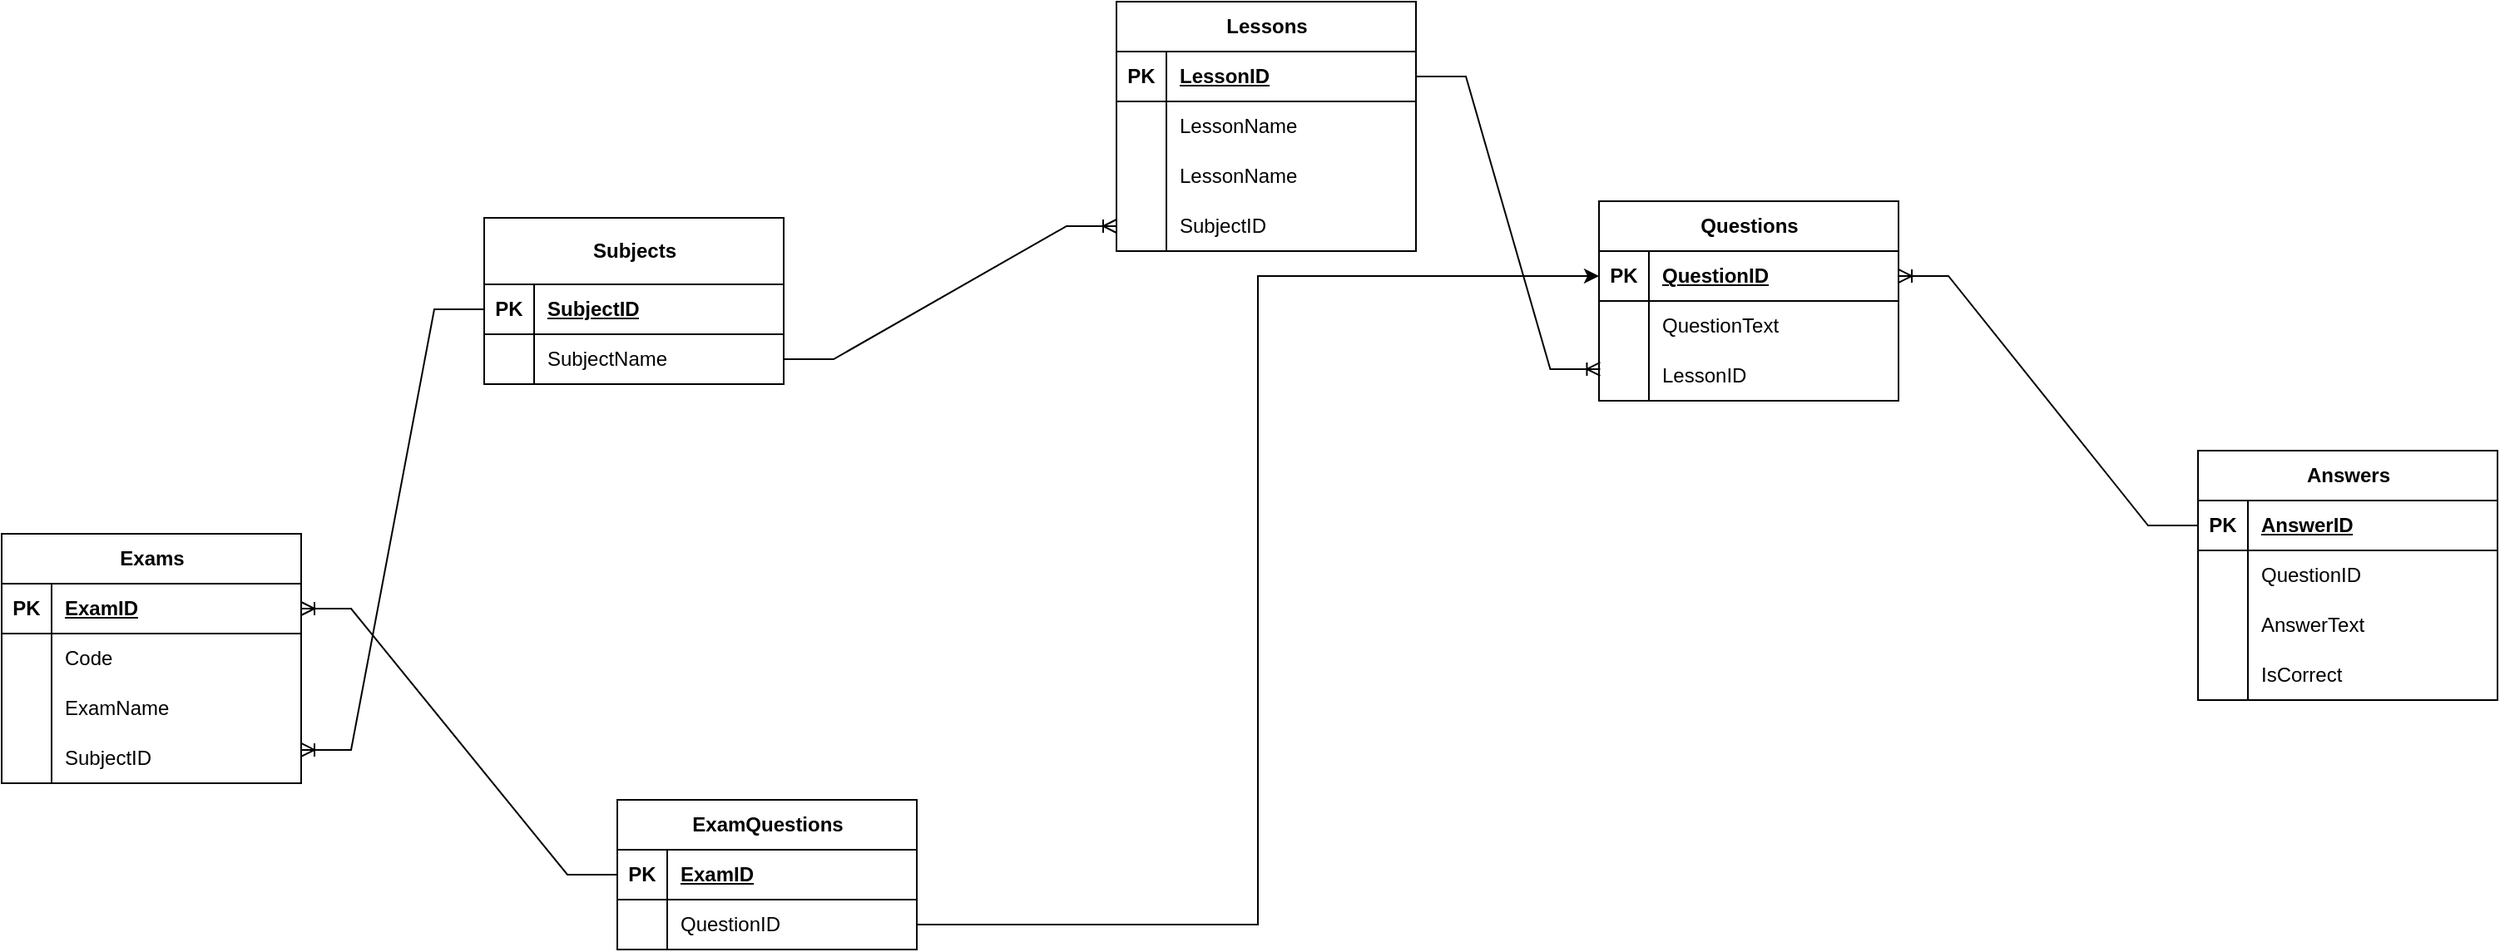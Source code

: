 <mxfile version="24.7.1" type="github">
  <diagram name="Page-1" id="kwSRDwDTiDhPPrvlBvLg">
    <mxGraphModel dx="3443" dy="1365" grid="1" gridSize="10" guides="1" tooltips="1" connect="1" arrows="1" fold="1" page="1" pageScale="1" pageWidth="850" pageHeight="1100" math="0" shadow="0">
      <root>
        <mxCell id="0" />
        <mxCell id="1" parent="0" />
        <mxCell id="hiANhwNZ-dNPC_DCeGv--5" value="Subjects " style="shape=table;startSize=40;container=1;collapsible=1;childLayout=tableLayout;fixedRows=1;rowLines=0;fontStyle=1;align=center;resizeLast=1;html=1;" vertex="1" parent="1">
          <mxGeometry x="40" y="300" width="180" height="100" as="geometry" />
        </mxCell>
        <mxCell id="hiANhwNZ-dNPC_DCeGv--6" value="" style="shape=tableRow;horizontal=0;startSize=0;swimlaneHead=0;swimlaneBody=0;fillColor=none;collapsible=0;dropTarget=0;points=[[0,0.5],[1,0.5]];portConstraint=eastwest;top=0;left=0;right=0;bottom=1;" vertex="1" parent="hiANhwNZ-dNPC_DCeGv--5">
          <mxGeometry y="40" width="180" height="30" as="geometry" />
        </mxCell>
        <mxCell id="hiANhwNZ-dNPC_DCeGv--7" value="PK" style="shape=partialRectangle;connectable=0;fillColor=none;top=0;left=0;bottom=0;right=0;fontStyle=1;overflow=hidden;whiteSpace=wrap;html=1;" vertex="1" parent="hiANhwNZ-dNPC_DCeGv--6">
          <mxGeometry width="30" height="30" as="geometry">
            <mxRectangle width="30" height="30" as="alternateBounds" />
          </mxGeometry>
        </mxCell>
        <mxCell id="hiANhwNZ-dNPC_DCeGv--8" value="SubjectID " style="shape=partialRectangle;connectable=0;fillColor=none;top=0;left=0;bottom=0;right=0;align=left;spacingLeft=6;fontStyle=5;overflow=hidden;whiteSpace=wrap;html=1;" vertex="1" parent="hiANhwNZ-dNPC_DCeGv--6">
          <mxGeometry x="30" width="150" height="30" as="geometry">
            <mxRectangle width="150" height="30" as="alternateBounds" />
          </mxGeometry>
        </mxCell>
        <mxCell id="hiANhwNZ-dNPC_DCeGv--9" value="" style="shape=tableRow;horizontal=0;startSize=0;swimlaneHead=0;swimlaneBody=0;fillColor=none;collapsible=0;dropTarget=0;points=[[0,0.5],[1,0.5]];portConstraint=eastwest;top=0;left=0;right=0;bottom=0;" vertex="1" parent="hiANhwNZ-dNPC_DCeGv--5">
          <mxGeometry y="70" width="180" height="30" as="geometry" />
        </mxCell>
        <mxCell id="hiANhwNZ-dNPC_DCeGv--10" value="" style="shape=partialRectangle;connectable=0;fillColor=none;top=0;left=0;bottom=0;right=0;editable=1;overflow=hidden;whiteSpace=wrap;html=1;" vertex="1" parent="hiANhwNZ-dNPC_DCeGv--9">
          <mxGeometry width="30" height="30" as="geometry">
            <mxRectangle width="30" height="30" as="alternateBounds" />
          </mxGeometry>
        </mxCell>
        <mxCell id="hiANhwNZ-dNPC_DCeGv--11" value="SubjectName " style="shape=partialRectangle;connectable=0;fillColor=none;top=0;left=0;bottom=0;right=0;align=left;spacingLeft=6;overflow=hidden;whiteSpace=wrap;html=1;" vertex="1" parent="hiANhwNZ-dNPC_DCeGv--9">
          <mxGeometry x="30" width="150" height="30" as="geometry">
            <mxRectangle width="150" height="30" as="alternateBounds" />
          </mxGeometry>
        </mxCell>
        <mxCell id="hiANhwNZ-dNPC_DCeGv--21" value="Lessons " style="shape=table;startSize=30;container=1;collapsible=1;childLayout=tableLayout;fixedRows=1;rowLines=0;fontStyle=1;align=center;resizeLast=1;html=1;" vertex="1" parent="1">
          <mxGeometry x="420" y="170" width="180" height="150" as="geometry" />
        </mxCell>
        <mxCell id="hiANhwNZ-dNPC_DCeGv--22" value="" style="shape=tableRow;horizontal=0;startSize=0;swimlaneHead=0;swimlaneBody=0;fillColor=none;collapsible=0;dropTarget=0;points=[[0,0.5],[1,0.5]];portConstraint=eastwest;top=0;left=0;right=0;bottom=1;" vertex="1" parent="hiANhwNZ-dNPC_DCeGv--21">
          <mxGeometry y="30" width="180" height="30" as="geometry" />
        </mxCell>
        <mxCell id="hiANhwNZ-dNPC_DCeGv--23" value="PK" style="shape=partialRectangle;connectable=0;fillColor=none;top=0;left=0;bottom=0;right=0;fontStyle=1;overflow=hidden;whiteSpace=wrap;html=1;" vertex="1" parent="hiANhwNZ-dNPC_DCeGv--22">
          <mxGeometry width="30" height="30" as="geometry">
            <mxRectangle width="30" height="30" as="alternateBounds" />
          </mxGeometry>
        </mxCell>
        <mxCell id="hiANhwNZ-dNPC_DCeGv--24" value="LessonID " style="shape=partialRectangle;connectable=0;fillColor=none;top=0;left=0;bottom=0;right=0;align=left;spacingLeft=6;fontStyle=5;overflow=hidden;whiteSpace=wrap;html=1;" vertex="1" parent="hiANhwNZ-dNPC_DCeGv--22">
          <mxGeometry x="30" width="150" height="30" as="geometry">
            <mxRectangle width="150" height="30" as="alternateBounds" />
          </mxGeometry>
        </mxCell>
        <mxCell id="hiANhwNZ-dNPC_DCeGv--25" value="" style="shape=tableRow;horizontal=0;startSize=0;swimlaneHead=0;swimlaneBody=0;fillColor=none;collapsible=0;dropTarget=0;points=[[0,0.5],[1,0.5]];portConstraint=eastwest;top=0;left=0;right=0;bottom=0;" vertex="1" parent="hiANhwNZ-dNPC_DCeGv--21">
          <mxGeometry y="60" width="180" height="30" as="geometry" />
        </mxCell>
        <mxCell id="hiANhwNZ-dNPC_DCeGv--26" value="" style="shape=partialRectangle;connectable=0;fillColor=none;top=0;left=0;bottom=0;right=0;editable=1;overflow=hidden;whiteSpace=wrap;html=1;" vertex="1" parent="hiANhwNZ-dNPC_DCeGv--25">
          <mxGeometry width="30" height="30" as="geometry">
            <mxRectangle width="30" height="30" as="alternateBounds" />
          </mxGeometry>
        </mxCell>
        <mxCell id="hiANhwNZ-dNPC_DCeGv--27" value="LessonName " style="shape=partialRectangle;connectable=0;fillColor=none;top=0;left=0;bottom=0;right=0;align=left;spacingLeft=6;overflow=hidden;whiteSpace=wrap;html=1;" vertex="1" parent="hiANhwNZ-dNPC_DCeGv--25">
          <mxGeometry x="30" width="150" height="30" as="geometry">
            <mxRectangle width="150" height="30" as="alternateBounds" />
          </mxGeometry>
        </mxCell>
        <mxCell id="hiANhwNZ-dNPC_DCeGv--28" value="" style="shape=tableRow;horizontal=0;startSize=0;swimlaneHead=0;swimlaneBody=0;fillColor=none;collapsible=0;dropTarget=0;points=[[0,0.5],[1,0.5]];portConstraint=eastwest;top=0;left=0;right=0;bottom=0;" vertex="1" parent="hiANhwNZ-dNPC_DCeGv--21">
          <mxGeometry y="90" width="180" height="30" as="geometry" />
        </mxCell>
        <mxCell id="hiANhwNZ-dNPC_DCeGv--29" value="" style="shape=partialRectangle;connectable=0;fillColor=none;top=0;left=0;bottom=0;right=0;editable=1;overflow=hidden;whiteSpace=wrap;html=1;" vertex="1" parent="hiANhwNZ-dNPC_DCeGv--28">
          <mxGeometry width="30" height="30" as="geometry">
            <mxRectangle width="30" height="30" as="alternateBounds" />
          </mxGeometry>
        </mxCell>
        <mxCell id="hiANhwNZ-dNPC_DCeGv--30" value="LessonName  " style="shape=partialRectangle;connectable=0;fillColor=none;top=0;left=0;bottom=0;right=0;align=left;spacingLeft=6;overflow=hidden;whiteSpace=wrap;html=1;" vertex="1" parent="hiANhwNZ-dNPC_DCeGv--28">
          <mxGeometry x="30" width="150" height="30" as="geometry">
            <mxRectangle width="150" height="30" as="alternateBounds" />
          </mxGeometry>
        </mxCell>
        <mxCell id="hiANhwNZ-dNPC_DCeGv--35" value="" style="shape=tableRow;horizontal=0;startSize=0;swimlaneHead=0;swimlaneBody=0;fillColor=none;collapsible=0;dropTarget=0;points=[[0,0.5],[1,0.5]];portConstraint=eastwest;top=0;left=0;right=0;bottom=0;" vertex="1" parent="hiANhwNZ-dNPC_DCeGv--21">
          <mxGeometry y="120" width="180" height="30" as="geometry" />
        </mxCell>
        <mxCell id="hiANhwNZ-dNPC_DCeGv--36" value="" style="shape=partialRectangle;connectable=0;fillColor=none;top=0;left=0;bottom=0;right=0;editable=1;overflow=hidden;whiteSpace=wrap;html=1;" vertex="1" parent="hiANhwNZ-dNPC_DCeGv--35">
          <mxGeometry width="30" height="30" as="geometry">
            <mxRectangle width="30" height="30" as="alternateBounds" />
          </mxGeometry>
        </mxCell>
        <mxCell id="hiANhwNZ-dNPC_DCeGv--37" value="SubjectID   " style="shape=partialRectangle;connectable=0;fillColor=none;top=0;left=0;bottom=0;right=0;align=left;spacingLeft=6;overflow=hidden;whiteSpace=wrap;html=1;" vertex="1" parent="hiANhwNZ-dNPC_DCeGv--35">
          <mxGeometry x="30" width="150" height="30" as="geometry">
            <mxRectangle width="150" height="30" as="alternateBounds" />
          </mxGeometry>
        </mxCell>
        <mxCell id="hiANhwNZ-dNPC_DCeGv--34" value="" style="edgeStyle=entityRelationEdgeStyle;fontSize=12;html=1;endArrow=ERoneToMany;rounded=0;exitX=1;exitY=0.5;exitDx=0;exitDy=0;entryX=0;entryY=0.5;entryDx=0;entryDy=0;" edge="1" parent="1" source="hiANhwNZ-dNPC_DCeGv--9" target="hiANhwNZ-dNPC_DCeGv--35">
          <mxGeometry width="100" height="100" relative="1" as="geometry">
            <mxPoint x="410" y="330" as="sourcePoint" />
            <mxPoint x="510" y="230" as="targetPoint" />
          </mxGeometry>
        </mxCell>
        <mxCell id="hiANhwNZ-dNPC_DCeGv--38" value="Questions " style="shape=table;startSize=30;container=1;collapsible=1;childLayout=tableLayout;fixedRows=1;rowLines=0;fontStyle=1;align=center;resizeLast=1;html=1;" vertex="1" parent="1">
          <mxGeometry x="710" y="290" width="180" height="120" as="geometry" />
        </mxCell>
        <mxCell id="hiANhwNZ-dNPC_DCeGv--39" value="" style="shape=tableRow;horizontal=0;startSize=0;swimlaneHead=0;swimlaneBody=0;fillColor=none;collapsible=0;dropTarget=0;points=[[0,0.5],[1,0.5]];portConstraint=eastwest;top=0;left=0;right=0;bottom=1;" vertex="1" parent="hiANhwNZ-dNPC_DCeGv--38">
          <mxGeometry y="30" width="180" height="30" as="geometry" />
        </mxCell>
        <mxCell id="hiANhwNZ-dNPC_DCeGv--40" value="PK" style="shape=partialRectangle;connectable=0;fillColor=none;top=0;left=0;bottom=0;right=0;fontStyle=1;overflow=hidden;whiteSpace=wrap;html=1;" vertex="1" parent="hiANhwNZ-dNPC_DCeGv--39">
          <mxGeometry width="30" height="30" as="geometry">
            <mxRectangle width="30" height="30" as="alternateBounds" />
          </mxGeometry>
        </mxCell>
        <mxCell id="hiANhwNZ-dNPC_DCeGv--41" value="QuestionID " style="shape=partialRectangle;connectable=0;fillColor=none;top=0;left=0;bottom=0;right=0;align=left;spacingLeft=6;fontStyle=5;overflow=hidden;whiteSpace=wrap;html=1;" vertex="1" parent="hiANhwNZ-dNPC_DCeGv--39">
          <mxGeometry x="30" width="150" height="30" as="geometry">
            <mxRectangle width="150" height="30" as="alternateBounds" />
          </mxGeometry>
        </mxCell>
        <mxCell id="hiANhwNZ-dNPC_DCeGv--42" value="" style="shape=tableRow;horizontal=0;startSize=0;swimlaneHead=0;swimlaneBody=0;fillColor=none;collapsible=0;dropTarget=0;points=[[0,0.5],[1,0.5]];portConstraint=eastwest;top=0;left=0;right=0;bottom=0;" vertex="1" parent="hiANhwNZ-dNPC_DCeGv--38">
          <mxGeometry y="60" width="180" height="30" as="geometry" />
        </mxCell>
        <mxCell id="hiANhwNZ-dNPC_DCeGv--43" value="" style="shape=partialRectangle;connectable=0;fillColor=none;top=0;left=0;bottom=0;right=0;editable=1;overflow=hidden;whiteSpace=wrap;html=1;" vertex="1" parent="hiANhwNZ-dNPC_DCeGv--42">
          <mxGeometry width="30" height="30" as="geometry">
            <mxRectangle width="30" height="30" as="alternateBounds" />
          </mxGeometry>
        </mxCell>
        <mxCell id="hiANhwNZ-dNPC_DCeGv--44" value="QuestionText " style="shape=partialRectangle;connectable=0;fillColor=none;top=0;left=0;bottom=0;right=0;align=left;spacingLeft=6;overflow=hidden;whiteSpace=wrap;html=1;" vertex="1" parent="hiANhwNZ-dNPC_DCeGv--42">
          <mxGeometry x="30" width="150" height="30" as="geometry">
            <mxRectangle width="150" height="30" as="alternateBounds" />
          </mxGeometry>
        </mxCell>
        <mxCell id="hiANhwNZ-dNPC_DCeGv--45" value="" style="shape=tableRow;horizontal=0;startSize=0;swimlaneHead=0;swimlaneBody=0;fillColor=none;collapsible=0;dropTarget=0;points=[[0,0.5],[1,0.5]];portConstraint=eastwest;top=0;left=0;right=0;bottom=0;" vertex="1" parent="hiANhwNZ-dNPC_DCeGv--38">
          <mxGeometry y="90" width="180" height="30" as="geometry" />
        </mxCell>
        <mxCell id="hiANhwNZ-dNPC_DCeGv--46" value="" style="shape=partialRectangle;connectable=0;fillColor=none;top=0;left=0;bottom=0;right=0;editable=1;overflow=hidden;whiteSpace=wrap;html=1;" vertex="1" parent="hiANhwNZ-dNPC_DCeGv--45">
          <mxGeometry width="30" height="30" as="geometry">
            <mxRectangle width="30" height="30" as="alternateBounds" />
          </mxGeometry>
        </mxCell>
        <mxCell id="hiANhwNZ-dNPC_DCeGv--47" value="LessonID " style="shape=partialRectangle;connectable=0;fillColor=none;top=0;left=0;bottom=0;right=0;align=left;spacingLeft=6;overflow=hidden;whiteSpace=wrap;html=1;" vertex="1" parent="hiANhwNZ-dNPC_DCeGv--45">
          <mxGeometry x="30" width="150" height="30" as="geometry">
            <mxRectangle width="150" height="30" as="alternateBounds" />
          </mxGeometry>
        </mxCell>
        <mxCell id="hiANhwNZ-dNPC_DCeGv--52" value="" style="edgeStyle=entityRelationEdgeStyle;fontSize=12;html=1;endArrow=ERoneToMany;rounded=0;entryX=0.004;entryY=0.366;entryDx=0;entryDy=0;entryPerimeter=0;" edge="1" parent="1" source="hiANhwNZ-dNPC_DCeGv--22" target="hiANhwNZ-dNPC_DCeGv--45">
          <mxGeometry width="100" height="100" relative="1" as="geometry">
            <mxPoint x="520" y="580" as="sourcePoint" />
            <mxPoint x="620" y="480" as="targetPoint" />
          </mxGeometry>
        </mxCell>
        <mxCell id="hiANhwNZ-dNPC_DCeGv--56" value="Answers " style="shape=table;startSize=30;container=1;collapsible=1;childLayout=tableLayout;fixedRows=1;rowLines=0;fontStyle=1;align=center;resizeLast=1;html=1;" vertex="1" parent="1">
          <mxGeometry x="1070" y="440" width="180" height="150" as="geometry" />
        </mxCell>
        <mxCell id="hiANhwNZ-dNPC_DCeGv--57" value="" style="shape=tableRow;horizontal=0;startSize=0;swimlaneHead=0;swimlaneBody=0;fillColor=none;collapsible=0;dropTarget=0;points=[[0,0.5],[1,0.5]];portConstraint=eastwest;top=0;left=0;right=0;bottom=1;" vertex="1" parent="hiANhwNZ-dNPC_DCeGv--56">
          <mxGeometry y="30" width="180" height="30" as="geometry" />
        </mxCell>
        <mxCell id="hiANhwNZ-dNPC_DCeGv--58" value="PK" style="shape=partialRectangle;connectable=0;fillColor=none;top=0;left=0;bottom=0;right=0;fontStyle=1;overflow=hidden;whiteSpace=wrap;html=1;" vertex="1" parent="hiANhwNZ-dNPC_DCeGv--57">
          <mxGeometry width="30" height="30" as="geometry">
            <mxRectangle width="30" height="30" as="alternateBounds" />
          </mxGeometry>
        </mxCell>
        <mxCell id="hiANhwNZ-dNPC_DCeGv--59" value="AnswerID " style="shape=partialRectangle;connectable=0;fillColor=none;top=0;left=0;bottom=0;right=0;align=left;spacingLeft=6;fontStyle=5;overflow=hidden;whiteSpace=wrap;html=1;" vertex="1" parent="hiANhwNZ-dNPC_DCeGv--57">
          <mxGeometry x="30" width="150" height="30" as="geometry">
            <mxRectangle width="150" height="30" as="alternateBounds" />
          </mxGeometry>
        </mxCell>
        <mxCell id="hiANhwNZ-dNPC_DCeGv--60" value="" style="shape=tableRow;horizontal=0;startSize=0;swimlaneHead=0;swimlaneBody=0;fillColor=none;collapsible=0;dropTarget=0;points=[[0,0.5],[1,0.5]];portConstraint=eastwest;top=0;left=0;right=0;bottom=0;" vertex="1" parent="hiANhwNZ-dNPC_DCeGv--56">
          <mxGeometry y="60" width="180" height="30" as="geometry" />
        </mxCell>
        <mxCell id="hiANhwNZ-dNPC_DCeGv--61" value="" style="shape=partialRectangle;connectable=0;fillColor=none;top=0;left=0;bottom=0;right=0;editable=1;overflow=hidden;whiteSpace=wrap;html=1;" vertex="1" parent="hiANhwNZ-dNPC_DCeGv--60">
          <mxGeometry width="30" height="30" as="geometry">
            <mxRectangle width="30" height="30" as="alternateBounds" />
          </mxGeometry>
        </mxCell>
        <mxCell id="hiANhwNZ-dNPC_DCeGv--62" value="QuestionID " style="shape=partialRectangle;connectable=0;fillColor=none;top=0;left=0;bottom=0;right=0;align=left;spacingLeft=6;overflow=hidden;whiteSpace=wrap;html=1;" vertex="1" parent="hiANhwNZ-dNPC_DCeGv--60">
          <mxGeometry x="30" width="150" height="30" as="geometry">
            <mxRectangle width="150" height="30" as="alternateBounds" />
          </mxGeometry>
        </mxCell>
        <mxCell id="hiANhwNZ-dNPC_DCeGv--63" value="" style="shape=tableRow;horizontal=0;startSize=0;swimlaneHead=0;swimlaneBody=0;fillColor=none;collapsible=0;dropTarget=0;points=[[0,0.5],[1,0.5]];portConstraint=eastwest;top=0;left=0;right=0;bottom=0;" vertex="1" parent="hiANhwNZ-dNPC_DCeGv--56">
          <mxGeometry y="90" width="180" height="30" as="geometry" />
        </mxCell>
        <mxCell id="hiANhwNZ-dNPC_DCeGv--64" value="" style="shape=partialRectangle;connectable=0;fillColor=none;top=0;left=0;bottom=0;right=0;editable=1;overflow=hidden;whiteSpace=wrap;html=1;" vertex="1" parent="hiANhwNZ-dNPC_DCeGv--63">
          <mxGeometry width="30" height="30" as="geometry">
            <mxRectangle width="30" height="30" as="alternateBounds" />
          </mxGeometry>
        </mxCell>
        <mxCell id="hiANhwNZ-dNPC_DCeGv--65" value="AnswerText " style="shape=partialRectangle;connectable=0;fillColor=none;top=0;left=0;bottom=0;right=0;align=left;spacingLeft=6;overflow=hidden;whiteSpace=wrap;html=1;" vertex="1" parent="hiANhwNZ-dNPC_DCeGv--63">
          <mxGeometry x="30" width="150" height="30" as="geometry">
            <mxRectangle width="150" height="30" as="alternateBounds" />
          </mxGeometry>
        </mxCell>
        <mxCell id="hiANhwNZ-dNPC_DCeGv--66" value="" style="shape=tableRow;horizontal=0;startSize=0;swimlaneHead=0;swimlaneBody=0;fillColor=none;collapsible=0;dropTarget=0;points=[[0,0.5],[1,0.5]];portConstraint=eastwest;top=0;left=0;right=0;bottom=0;" vertex="1" parent="hiANhwNZ-dNPC_DCeGv--56">
          <mxGeometry y="120" width="180" height="30" as="geometry" />
        </mxCell>
        <mxCell id="hiANhwNZ-dNPC_DCeGv--67" value="" style="shape=partialRectangle;connectable=0;fillColor=none;top=0;left=0;bottom=0;right=0;editable=1;overflow=hidden;whiteSpace=wrap;html=1;" vertex="1" parent="hiANhwNZ-dNPC_DCeGv--66">
          <mxGeometry width="30" height="30" as="geometry">
            <mxRectangle width="30" height="30" as="alternateBounds" />
          </mxGeometry>
        </mxCell>
        <mxCell id="hiANhwNZ-dNPC_DCeGv--68" value="IsCorrect " style="shape=partialRectangle;connectable=0;fillColor=none;top=0;left=0;bottom=0;right=0;align=left;spacingLeft=6;overflow=hidden;whiteSpace=wrap;html=1;" vertex="1" parent="hiANhwNZ-dNPC_DCeGv--66">
          <mxGeometry x="30" width="150" height="30" as="geometry">
            <mxRectangle width="150" height="30" as="alternateBounds" />
          </mxGeometry>
        </mxCell>
        <mxCell id="hiANhwNZ-dNPC_DCeGv--69" value="" style="edgeStyle=entityRelationEdgeStyle;fontSize=12;html=1;endArrow=ERoneToMany;rounded=0;exitX=0;exitY=0.5;exitDx=0;exitDy=0;" edge="1" parent="1" source="hiANhwNZ-dNPC_DCeGv--57" target="hiANhwNZ-dNPC_DCeGv--39">
          <mxGeometry width="100" height="100" relative="1" as="geometry">
            <mxPoint x="720" y="680" as="sourcePoint" />
            <mxPoint x="820" y="580" as="targetPoint" />
          </mxGeometry>
        </mxCell>
        <mxCell id="hiANhwNZ-dNPC_DCeGv--70" value="Exams " style="shape=table;startSize=30;container=1;collapsible=1;childLayout=tableLayout;fixedRows=1;rowLines=0;fontStyle=1;align=center;resizeLast=1;html=1;" vertex="1" parent="1">
          <mxGeometry x="-250" y="490" width="180" height="150" as="geometry" />
        </mxCell>
        <mxCell id="hiANhwNZ-dNPC_DCeGv--71" value="" style="shape=tableRow;horizontal=0;startSize=0;swimlaneHead=0;swimlaneBody=0;fillColor=none;collapsible=0;dropTarget=0;points=[[0,0.5],[1,0.5]];portConstraint=eastwest;top=0;left=0;right=0;bottom=1;" vertex="1" parent="hiANhwNZ-dNPC_DCeGv--70">
          <mxGeometry y="30" width="180" height="30" as="geometry" />
        </mxCell>
        <mxCell id="hiANhwNZ-dNPC_DCeGv--72" value="PK" style="shape=partialRectangle;connectable=0;fillColor=none;top=0;left=0;bottom=0;right=0;fontStyle=1;overflow=hidden;whiteSpace=wrap;html=1;" vertex="1" parent="hiANhwNZ-dNPC_DCeGv--71">
          <mxGeometry width="30" height="30" as="geometry">
            <mxRectangle width="30" height="30" as="alternateBounds" />
          </mxGeometry>
        </mxCell>
        <mxCell id="hiANhwNZ-dNPC_DCeGv--73" value="ExamID " style="shape=partialRectangle;connectable=0;fillColor=none;top=0;left=0;bottom=0;right=0;align=left;spacingLeft=6;fontStyle=5;overflow=hidden;whiteSpace=wrap;html=1;" vertex="1" parent="hiANhwNZ-dNPC_DCeGv--71">
          <mxGeometry x="30" width="150" height="30" as="geometry">
            <mxRectangle width="150" height="30" as="alternateBounds" />
          </mxGeometry>
        </mxCell>
        <mxCell id="hiANhwNZ-dNPC_DCeGv--74" value="" style="shape=tableRow;horizontal=0;startSize=0;swimlaneHead=0;swimlaneBody=0;fillColor=none;collapsible=0;dropTarget=0;points=[[0,0.5],[1,0.5]];portConstraint=eastwest;top=0;left=0;right=0;bottom=0;" vertex="1" parent="hiANhwNZ-dNPC_DCeGv--70">
          <mxGeometry y="60" width="180" height="30" as="geometry" />
        </mxCell>
        <mxCell id="hiANhwNZ-dNPC_DCeGv--75" value="" style="shape=partialRectangle;connectable=0;fillColor=none;top=0;left=0;bottom=0;right=0;editable=1;overflow=hidden;whiteSpace=wrap;html=1;" vertex="1" parent="hiANhwNZ-dNPC_DCeGv--74">
          <mxGeometry width="30" height="30" as="geometry">
            <mxRectangle width="30" height="30" as="alternateBounds" />
          </mxGeometry>
        </mxCell>
        <mxCell id="hiANhwNZ-dNPC_DCeGv--76" value="Code" style="shape=partialRectangle;connectable=0;fillColor=none;top=0;left=0;bottom=0;right=0;align=left;spacingLeft=6;overflow=hidden;whiteSpace=wrap;html=1;" vertex="1" parent="hiANhwNZ-dNPC_DCeGv--74">
          <mxGeometry x="30" width="150" height="30" as="geometry">
            <mxRectangle width="150" height="30" as="alternateBounds" />
          </mxGeometry>
        </mxCell>
        <mxCell id="hiANhwNZ-dNPC_DCeGv--83" value="" style="shape=tableRow;horizontal=0;startSize=0;swimlaneHead=0;swimlaneBody=0;fillColor=none;collapsible=0;dropTarget=0;points=[[0,0.5],[1,0.5]];portConstraint=eastwest;top=0;left=0;right=0;bottom=0;" vertex="1" parent="hiANhwNZ-dNPC_DCeGv--70">
          <mxGeometry y="90" width="180" height="30" as="geometry" />
        </mxCell>
        <mxCell id="hiANhwNZ-dNPC_DCeGv--84" value="" style="shape=partialRectangle;connectable=0;fillColor=none;top=0;left=0;bottom=0;right=0;editable=1;overflow=hidden;whiteSpace=wrap;html=1;" vertex="1" parent="hiANhwNZ-dNPC_DCeGv--83">
          <mxGeometry width="30" height="30" as="geometry">
            <mxRectangle width="30" height="30" as="alternateBounds" />
          </mxGeometry>
        </mxCell>
        <mxCell id="hiANhwNZ-dNPC_DCeGv--85" value="ExamName " style="shape=partialRectangle;connectable=0;fillColor=none;top=0;left=0;bottom=0;right=0;align=left;spacingLeft=6;overflow=hidden;whiteSpace=wrap;html=1;" vertex="1" parent="hiANhwNZ-dNPC_DCeGv--83">
          <mxGeometry x="30" width="150" height="30" as="geometry">
            <mxRectangle width="150" height="30" as="alternateBounds" />
          </mxGeometry>
        </mxCell>
        <mxCell id="hiANhwNZ-dNPC_DCeGv--80" value="" style="shape=tableRow;horizontal=0;startSize=0;swimlaneHead=0;swimlaneBody=0;fillColor=none;collapsible=0;dropTarget=0;points=[[0,0.5],[1,0.5]];portConstraint=eastwest;top=0;left=0;right=0;bottom=0;" vertex="1" parent="hiANhwNZ-dNPC_DCeGv--70">
          <mxGeometry y="120" width="180" height="30" as="geometry" />
        </mxCell>
        <mxCell id="hiANhwNZ-dNPC_DCeGv--81" value="" style="shape=partialRectangle;connectable=0;fillColor=none;top=0;left=0;bottom=0;right=0;editable=1;overflow=hidden;whiteSpace=wrap;html=1;" vertex="1" parent="hiANhwNZ-dNPC_DCeGv--80">
          <mxGeometry width="30" height="30" as="geometry">
            <mxRectangle width="30" height="30" as="alternateBounds" />
          </mxGeometry>
        </mxCell>
        <mxCell id="hiANhwNZ-dNPC_DCeGv--82" value="SubjectID " style="shape=partialRectangle;connectable=0;fillColor=none;top=0;left=0;bottom=0;right=0;align=left;spacingLeft=6;overflow=hidden;whiteSpace=wrap;html=1;" vertex="1" parent="hiANhwNZ-dNPC_DCeGv--80">
          <mxGeometry x="30" width="150" height="30" as="geometry">
            <mxRectangle width="150" height="30" as="alternateBounds" />
          </mxGeometry>
        </mxCell>
        <mxCell id="hiANhwNZ-dNPC_DCeGv--89" value="" style="edgeStyle=entityRelationEdgeStyle;fontSize=12;html=1;endArrow=ERoneToMany;rounded=0;exitX=0;exitY=0.5;exitDx=0;exitDy=0;entryX=1;entryY=0.333;entryDx=0;entryDy=0;entryPerimeter=0;" edge="1" parent="1" source="hiANhwNZ-dNPC_DCeGv--6" target="hiANhwNZ-dNPC_DCeGv--80">
          <mxGeometry width="100" height="100" relative="1" as="geometry">
            <mxPoint x="460" y="630" as="sourcePoint" />
            <mxPoint x="560" y="530" as="targetPoint" />
            <Array as="points">
              <mxPoint x="260" y="550" />
            </Array>
          </mxGeometry>
        </mxCell>
        <mxCell id="hiANhwNZ-dNPC_DCeGv--90" value="ExamQuestions " style="shape=table;startSize=30;container=1;collapsible=1;childLayout=tableLayout;fixedRows=1;rowLines=0;fontStyle=1;align=center;resizeLast=1;html=1;" vertex="1" parent="1">
          <mxGeometry x="120" y="650" width="180" height="90" as="geometry" />
        </mxCell>
        <mxCell id="hiANhwNZ-dNPC_DCeGv--91" value="" style="shape=tableRow;horizontal=0;startSize=0;swimlaneHead=0;swimlaneBody=0;fillColor=none;collapsible=0;dropTarget=0;points=[[0,0.5],[1,0.5]];portConstraint=eastwest;top=0;left=0;right=0;bottom=1;" vertex="1" parent="hiANhwNZ-dNPC_DCeGv--90">
          <mxGeometry y="30" width="180" height="30" as="geometry" />
        </mxCell>
        <mxCell id="hiANhwNZ-dNPC_DCeGv--92" value="PK" style="shape=partialRectangle;connectable=0;fillColor=none;top=0;left=0;bottom=0;right=0;fontStyle=1;overflow=hidden;whiteSpace=wrap;html=1;" vertex="1" parent="hiANhwNZ-dNPC_DCeGv--91">
          <mxGeometry width="30" height="30" as="geometry">
            <mxRectangle width="30" height="30" as="alternateBounds" />
          </mxGeometry>
        </mxCell>
        <mxCell id="hiANhwNZ-dNPC_DCeGv--93" value="ExamID " style="shape=partialRectangle;connectable=0;fillColor=none;top=0;left=0;bottom=0;right=0;align=left;spacingLeft=6;fontStyle=5;overflow=hidden;whiteSpace=wrap;html=1;" vertex="1" parent="hiANhwNZ-dNPC_DCeGv--91">
          <mxGeometry x="30" width="150" height="30" as="geometry">
            <mxRectangle width="150" height="30" as="alternateBounds" />
          </mxGeometry>
        </mxCell>
        <mxCell id="hiANhwNZ-dNPC_DCeGv--94" value="" style="shape=tableRow;horizontal=0;startSize=0;swimlaneHead=0;swimlaneBody=0;fillColor=none;collapsible=0;dropTarget=0;points=[[0,0.5],[1,0.5]];portConstraint=eastwest;top=0;left=0;right=0;bottom=0;" vertex="1" parent="hiANhwNZ-dNPC_DCeGv--90">
          <mxGeometry y="60" width="180" height="30" as="geometry" />
        </mxCell>
        <mxCell id="hiANhwNZ-dNPC_DCeGv--95" value="" style="shape=partialRectangle;connectable=0;fillColor=none;top=0;left=0;bottom=0;right=0;editable=1;overflow=hidden;whiteSpace=wrap;html=1;" vertex="1" parent="hiANhwNZ-dNPC_DCeGv--94">
          <mxGeometry width="30" height="30" as="geometry">
            <mxRectangle width="30" height="30" as="alternateBounds" />
          </mxGeometry>
        </mxCell>
        <mxCell id="hiANhwNZ-dNPC_DCeGv--96" value="QuestionID " style="shape=partialRectangle;connectable=0;fillColor=none;top=0;left=0;bottom=0;right=0;align=left;spacingLeft=6;overflow=hidden;whiteSpace=wrap;html=1;" vertex="1" parent="hiANhwNZ-dNPC_DCeGv--94">
          <mxGeometry x="30" width="150" height="30" as="geometry">
            <mxRectangle width="150" height="30" as="alternateBounds" />
          </mxGeometry>
        </mxCell>
        <mxCell id="hiANhwNZ-dNPC_DCeGv--103" value="" style="edgeStyle=entityRelationEdgeStyle;fontSize=12;html=1;endArrow=ERoneToMany;rounded=0;entryX=1;entryY=0.5;entryDx=0;entryDy=0;exitX=0;exitY=0.5;exitDx=0;exitDy=0;" edge="1" parent="1" source="hiANhwNZ-dNPC_DCeGv--91" target="hiANhwNZ-dNPC_DCeGv--71">
          <mxGeometry width="100" height="100" relative="1" as="geometry">
            <mxPoint x="350" y="770" as="sourcePoint" />
            <mxPoint x="450" y="670" as="targetPoint" />
          </mxGeometry>
        </mxCell>
        <mxCell id="hiANhwNZ-dNPC_DCeGv--104" style="edgeStyle=orthogonalEdgeStyle;rounded=0;orthogonalLoop=1;jettySize=auto;html=1;" edge="1" parent="1" source="hiANhwNZ-dNPC_DCeGv--94" target="hiANhwNZ-dNPC_DCeGv--39">
          <mxGeometry relative="1" as="geometry" />
        </mxCell>
      </root>
    </mxGraphModel>
  </diagram>
</mxfile>

